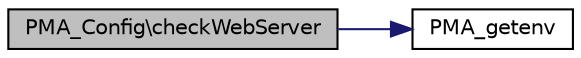digraph G
{
  edge [fontname="Helvetica",fontsize="10",labelfontname="Helvetica",labelfontsize="10"];
  node [fontname="Helvetica",fontsize="10",shape=record];
  rankdir="LR";
  Node1 [label="PMA_Config\\checkWebServer",height=0.2,width=0.4,color="black", fillcolor="grey75", style="filled" fontcolor="black"];
  Node1 -> Node2 [color="midnightblue",fontsize="10",style="solid",fontname="Helvetica"];
  Node2 [label="PMA_getenv",height=0.2,width=0.4,color="black", fillcolor="white", style="filled",URL="$core_8lib_8php.html#af47a7345938ec406f740a61f7d1b182a",tooltip="trys to find the value for the given environment vriable name"];
}
